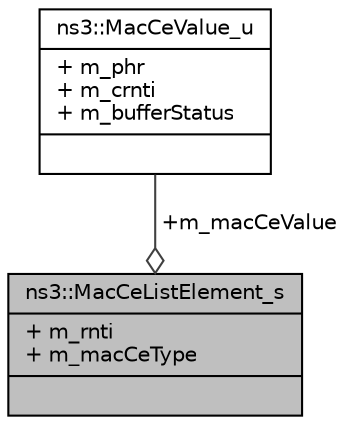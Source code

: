 digraph "ns3::MacCeListElement_s"
{
  edge [fontname="Helvetica",fontsize="10",labelfontname="Helvetica",labelfontsize="10"];
  node [fontname="Helvetica",fontsize="10",shape=record];
  Node1 [label="{ns3::MacCeListElement_s\n|+ m_rnti\l+ m_macCeType\l|}",height=0.2,width=0.4,color="black", fillcolor="grey75", style="filled", fontcolor="black"];
  Node2 -> Node1 [color="grey25",fontsize="10",style="solid",label=" +m_macCeValue" ,arrowhead="odiamond"];
  Node2 [label="{ns3::MacCeValue_u\n|+ m_phr\l+ m_crnti\l+ m_bufferStatus\l|}",height=0.2,width=0.4,color="black", fillcolor="white", style="filled",URL="$dc/de2/structns3_1_1MacCeValue__u.html",tooltip="See section 4.3.15 macCEValue. "];
}

